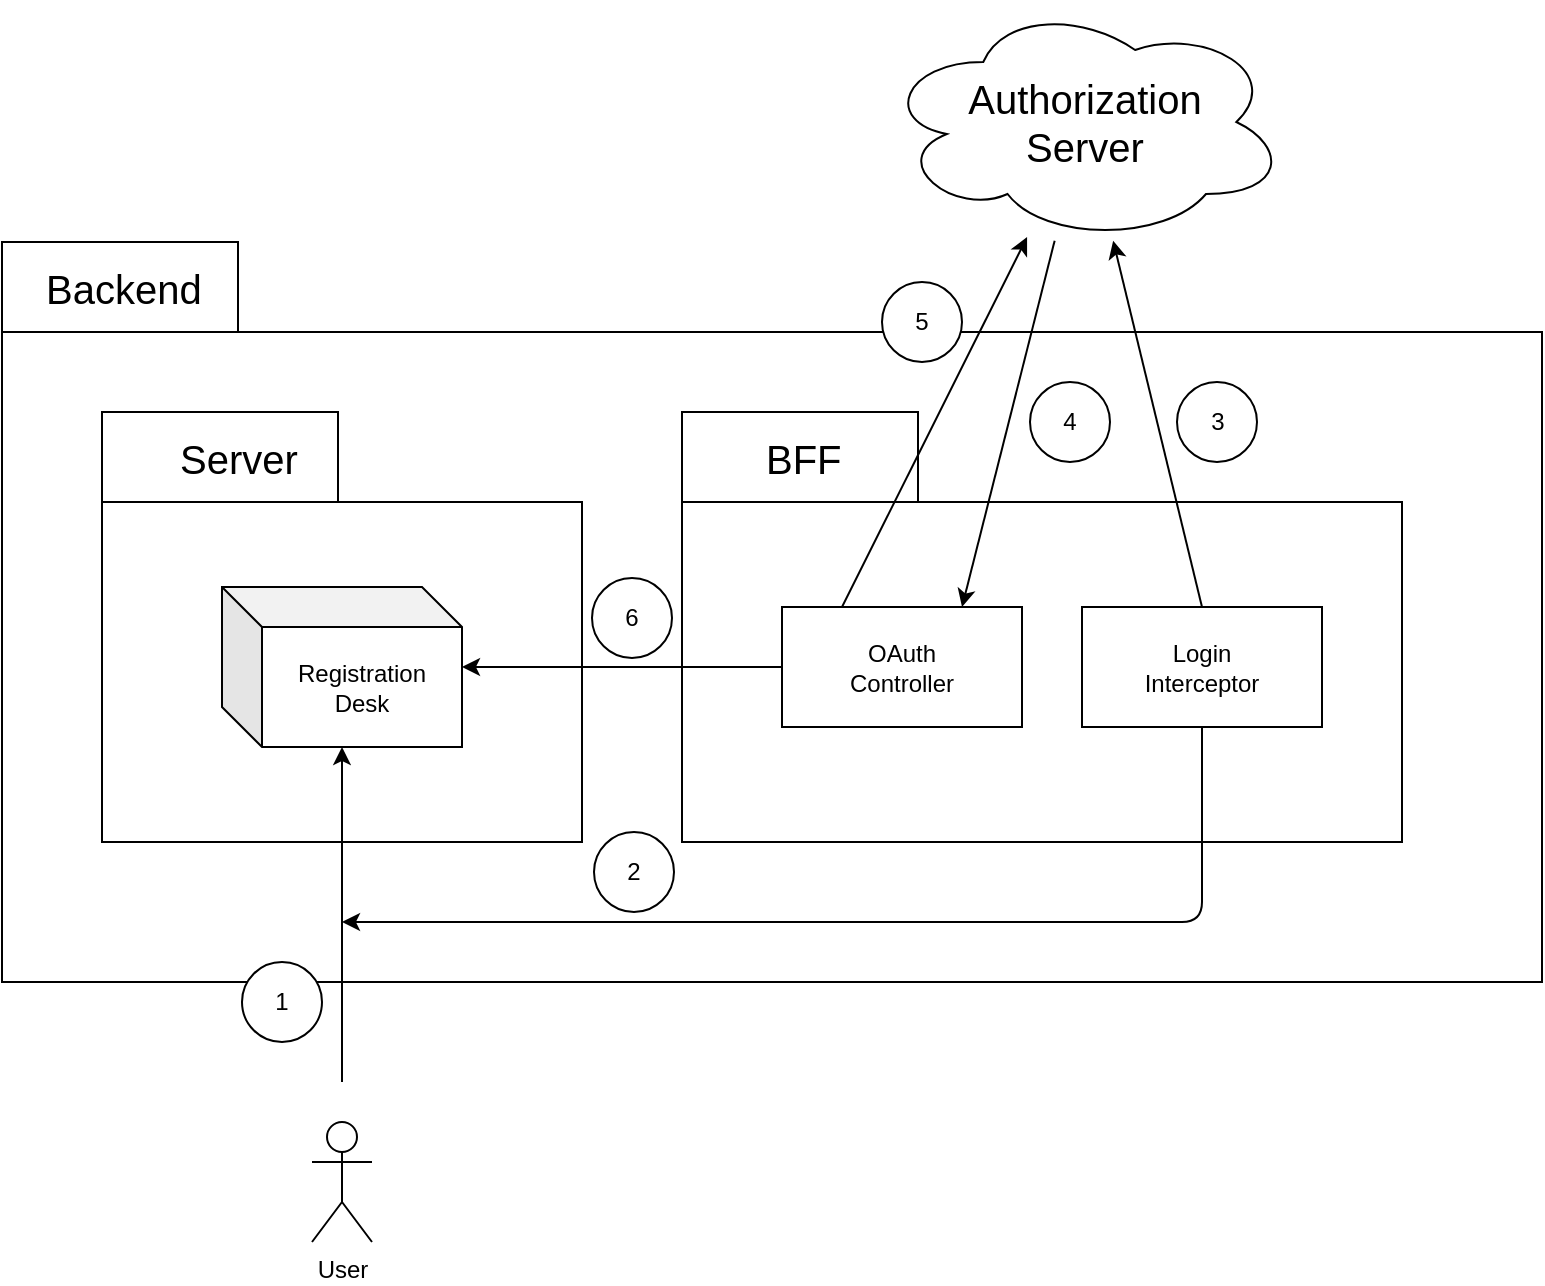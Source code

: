 <mxfile version="14.6.13" type="device"><diagram id="DZfEmhA_fVG0eeDSUlGq" name="Seite-1"><mxGraphModel dx="1426" dy="852" grid="1" gridSize="10" guides="1" tooltips="1" connect="1" arrows="1" fold="1" page="0" pageScale="1" pageWidth="827" pageHeight="1169" math="0" shadow="0"><root><mxCell id="0"/><mxCell id="1" parent="0"/><mxCell id="JnhA38lg2Z2_aPmRVkI9-1" value="" style="shape=folder;fontStyle=1;spacingTop=10;tabWidth=118;tabHeight=45;tabPosition=left;html=1;rounded=0;strokeWidth=1;fillColor=#FFFFFF;fontSize=20;" parent="1" vertex="1"><mxGeometry x="120" y="260" width="770" height="370" as="geometry"/></mxCell><mxCell id="JnhA38lg2Z2_aPmRVkI9-2" value="Backend" style="text;html=1;strokeColor=none;fillColor=none;align=left;verticalAlign=middle;whiteSpace=wrap;rounded=0;fontSize=20;" parent="1" vertex="1"><mxGeometry x="140" y="273" width="40" height="20" as="geometry"/></mxCell><mxCell id="JnhA38lg2Z2_aPmRVkI9-4" value="" style="shape=folder;fontStyle=1;spacingTop=10;tabWidth=118;tabHeight=45;tabPosition=left;html=1;rounded=0;strokeWidth=1;fillColor=#FFFFFF;fontSize=20;" parent="1" vertex="1"><mxGeometry x="170" y="345" width="240" height="215" as="geometry"/></mxCell><mxCell id="JnhA38lg2Z2_aPmRVkI9-5" value="Server" style="text;html=1;strokeColor=none;fillColor=none;align=left;verticalAlign=middle;whiteSpace=wrap;rounded=0;fontSize=20;" parent="1" vertex="1"><mxGeometry x="207" y="358" width="40" height="20" as="geometry"/></mxCell><mxCell id="JnhA38lg2Z2_aPmRVkI9-6" value="" style="shape=folder;fontStyle=1;spacingTop=10;tabWidth=118;tabHeight=45;tabPosition=left;html=1;rounded=0;strokeWidth=1;fillColor=#FFFFFF;fontSize=20;" parent="1" vertex="1"><mxGeometry x="460" y="345" width="360" height="215" as="geometry"/></mxCell><mxCell id="JnhA38lg2Z2_aPmRVkI9-7" value="BFF" style="text;html=1;strokeColor=none;fillColor=none;align=left;verticalAlign=middle;whiteSpace=wrap;rounded=0;fontSize=20;" parent="1" vertex="1"><mxGeometry x="500" y="358" width="40" height="20" as="geometry"/></mxCell><mxCell id="JnhA38lg2Z2_aPmRVkI9-8" value="Authorization&lt;br style=&quot;font-size: 20px;&quot;&gt;Server" style="ellipse;shape=cloud;whiteSpace=wrap;html=1;fontSize=20;" parent="1" vertex="1"><mxGeometry x="560" y="140" width="202.5" height="120" as="geometry"/></mxCell><mxCell id="JnhA38lg2Z2_aPmRVkI9-9" value="Registration&lt;br&gt;Desk" style="shape=cube;whiteSpace=wrap;html=1;boundedLbl=1;backgroundOutline=1;darkOpacity=0.05;darkOpacity2=0.1;" parent="1" vertex="1"><mxGeometry x="230" y="432.5" width="120" height="80" as="geometry"/></mxCell><mxCell id="JnhA38lg2Z2_aPmRVkI9-10" value="User" style="shape=umlActor;verticalLabelPosition=bottom;verticalAlign=top;html=1;outlineConnect=0;" parent="1" vertex="1"><mxGeometry x="275" y="700" width="30" height="60" as="geometry"/></mxCell><mxCell id="JnhA38lg2Z2_aPmRVkI9-11" value="" style="endArrow=classic;html=1;" parent="1" target="JnhA38lg2Z2_aPmRVkI9-9" edge="1"><mxGeometry width="50" height="50" relative="1" as="geometry"><mxPoint x="290" y="680" as="sourcePoint"/><mxPoint x="360" y="540" as="targetPoint"/></mxGeometry></mxCell><mxCell id="JnhA38lg2Z2_aPmRVkI9-12" value="Login&lt;br&gt;Interceptor" style="rounded=0;whiteSpace=wrap;html=1;" parent="1" vertex="1"><mxGeometry x="660" y="442.5" width="120" height="60" as="geometry"/></mxCell><mxCell id="JnhA38lg2Z2_aPmRVkI9-13" value="OAuth&lt;br&gt;Controller" style="rounded=0;whiteSpace=wrap;html=1;" parent="1" vertex="1"><mxGeometry x="510" y="442.5" width="120" height="60" as="geometry"/></mxCell><mxCell id="JnhA38lg2Z2_aPmRVkI9-15" value="" style="endArrow=classic;html=1;" parent="1" source="JnhA38lg2Z2_aPmRVkI9-12" edge="1"><mxGeometry width="50" height="50" relative="1" as="geometry"><mxPoint x="520" y="690" as="sourcePoint"/><mxPoint x="290" y="600" as="targetPoint"/><Array as="points"><mxPoint x="720" y="600"/><mxPoint x="660" y="600"/></Array></mxGeometry></mxCell><mxCell id="JnhA38lg2Z2_aPmRVkI9-16" value="" style="endArrow=classic;html=1;exitX=0.5;exitY=0;exitDx=0;exitDy=0;" parent="1" source="JnhA38lg2Z2_aPmRVkI9-12" target="JnhA38lg2Z2_aPmRVkI9-8" edge="1"><mxGeometry width="50" height="50" relative="1" as="geometry"><mxPoint x="660" y="850" as="sourcePoint"/><mxPoint x="672.565" y="271.917" as="targetPoint"/></mxGeometry></mxCell><mxCell id="JnhA38lg2Z2_aPmRVkI9-17" value="" style="endArrow=classic;html=1;entryX=0.75;entryY=0;entryDx=0;entryDy=0;" parent="1" source="JnhA38lg2Z2_aPmRVkI9-8" target="JnhA38lg2Z2_aPmRVkI9-13" edge="1"><mxGeometry width="50" height="50" relative="1" as="geometry"><mxPoint x="641.988" y="272.174" as="sourcePoint"/><mxPoint x="840" y="180" as="targetPoint"/></mxGeometry></mxCell><mxCell id="JnhA38lg2Z2_aPmRVkI9-18" value="" style="endArrow=classic;html=1;exitX=0.25;exitY=0;exitDx=0;exitDy=0;" parent="1" source="JnhA38lg2Z2_aPmRVkI9-13" target="JnhA38lg2Z2_aPmRVkI9-8" edge="1"><mxGeometry width="50" height="50" relative="1" as="geometry"><mxPoint x="850" y="490" as="sourcePoint"/><mxPoint x="627.786" y="269.638" as="targetPoint"/></mxGeometry></mxCell><mxCell id="JnhA38lg2Z2_aPmRVkI9-20" value="1" style="ellipse;whiteSpace=wrap;html=1;aspect=fixed;" parent="1" vertex="1"><mxGeometry x="240" y="620" width="40" height="40" as="geometry"/></mxCell><mxCell id="JnhA38lg2Z2_aPmRVkI9-21" value="2" style="ellipse;whiteSpace=wrap;html=1;aspect=fixed;" parent="1" vertex="1"><mxGeometry x="416" y="555" width="40" height="40" as="geometry"/></mxCell><mxCell id="JnhA38lg2Z2_aPmRVkI9-22" value="5" style="ellipse;whiteSpace=wrap;html=1;aspect=fixed;" parent="1" vertex="1"><mxGeometry x="560" y="280" width="40" height="40" as="geometry"/></mxCell><mxCell id="JnhA38lg2Z2_aPmRVkI9-23" value="4" style="ellipse;whiteSpace=wrap;html=1;aspect=fixed;" parent="1" vertex="1"><mxGeometry x="634" y="330" width="40" height="40" as="geometry"/></mxCell><mxCell id="JnhA38lg2Z2_aPmRVkI9-24" value="3" style="ellipse;whiteSpace=wrap;html=1;aspect=fixed;" parent="1" vertex="1"><mxGeometry x="707.5" y="330" width="40" height="40" as="geometry"/></mxCell><mxCell id="JnhA38lg2Z2_aPmRVkI9-25" value="" style="endArrow=classic;html=1;" parent="1" source="JnhA38lg2Z2_aPmRVkI9-13" target="JnhA38lg2Z2_aPmRVkI9-9" edge="1"><mxGeometry width="50" height="50" relative="1" as="geometry"><mxPoint x="550" y="940" as="sourcePoint"/><mxPoint x="600" y="890" as="targetPoint"/></mxGeometry></mxCell><mxCell id="JnhA38lg2Z2_aPmRVkI9-26" value="6" style="ellipse;whiteSpace=wrap;html=1;aspect=fixed;" parent="1" vertex="1"><mxGeometry x="415" y="428" width="40" height="40" as="geometry"/></mxCell></root></mxGraphModel></diagram></mxfile>